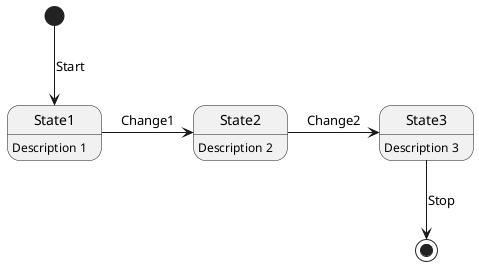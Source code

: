@startuml
skinparam monochrome true
[*] --> State1 : Start
State1 -> State2 : Change1
State2 -> State3 : Change2
State3 --> [*] : Stop
State1 : Description 1
State2 : Description 2
State3 : Description 3
@enduml